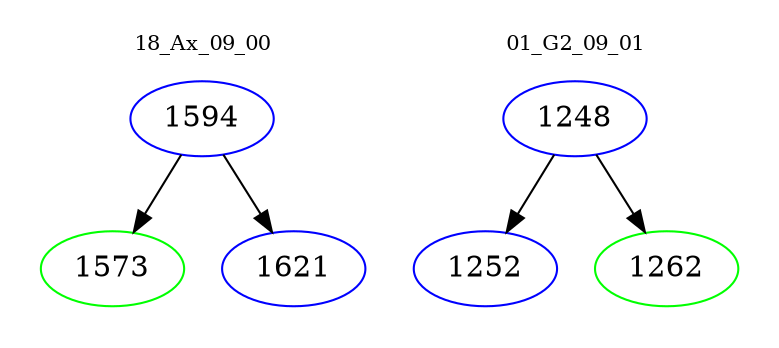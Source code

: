 digraph{
subgraph cluster_0 {
color = white
label = "18_Ax_09_00";
fontsize=10;
T0_1594 [label="1594", color="blue"]
T0_1594 -> T0_1573 [color="black"]
T0_1573 [label="1573", color="green"]
T0_1594 -> T0_1621 [color="black"]
T0_1621 [label="1621", color="blue"]
}
subgraph cluster_1 {
color = white
label = "01_G2_09_01";
fontsize=10;
T1_1248 [label="1248", color="blue"]
T1_1248 -> T1_1252 [color="black"]
T1_1252 [label="1252", color="blue"]
T1_1248 -> T1_1262 [color="black"]
T1_1262 [label="1262", color="green"]
}
}
